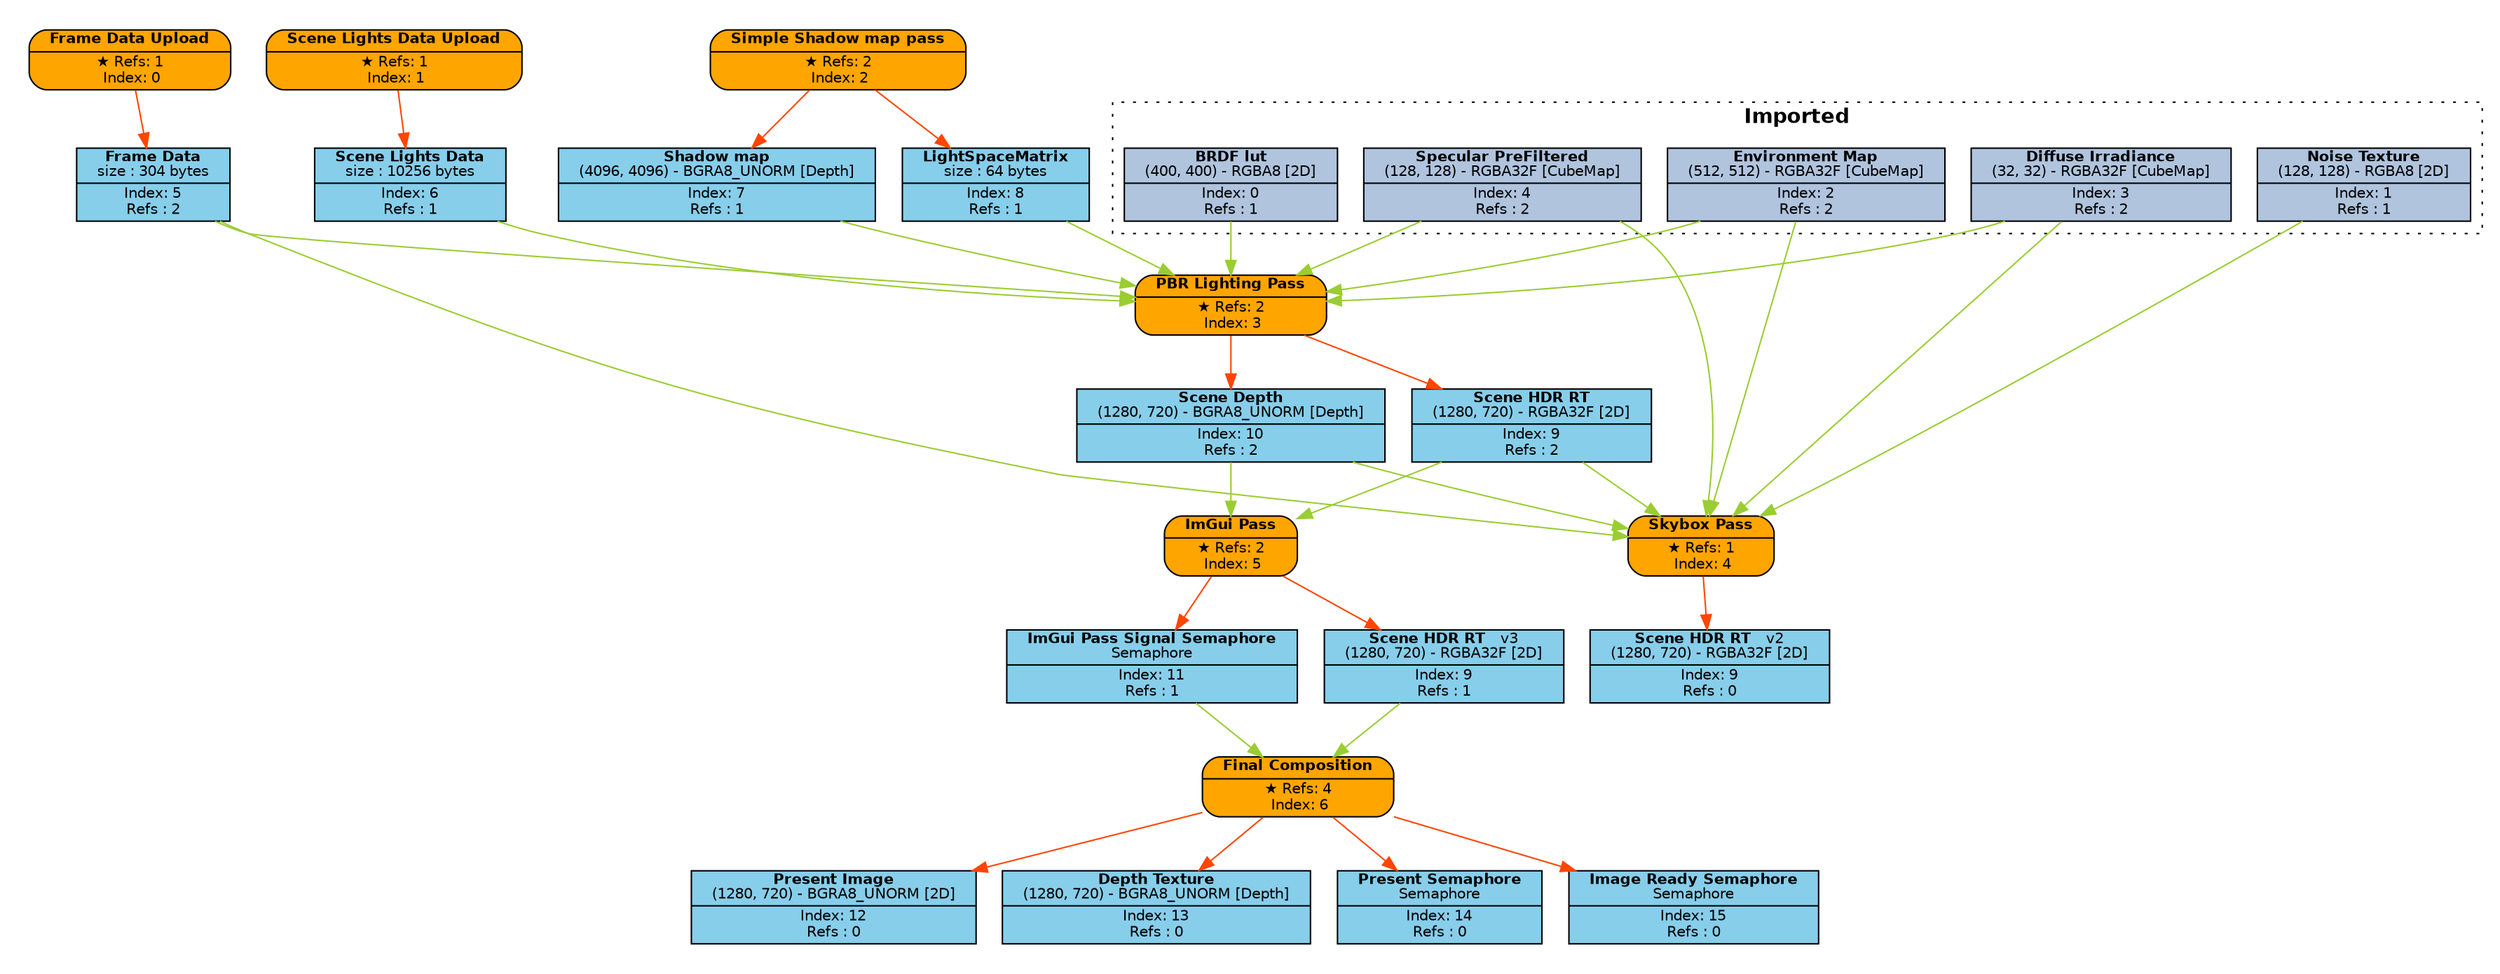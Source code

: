 digraph FrameGraph {
graph [style=invis, rankdir="TB" ordering=out, splines=spline]
node [shape=record, fontname="helvetica", fontsize=10, margin="0.2,0.03"]

P0 [label=<{ {<B>Frame Data Upload</B>} | {&#x2605; Refs: 1<BR/> Index: 0} }> style="rounded,filled", fillcolor=orange]
P1 [label=<{ {<B>Scene Lights Data Upload</B>} | {&#x2605; Refs: 1<BR/> Index: 1} }> style="rounded,filled", fillcolor=orange]
P2 [label=<{ {<B>Simple Shadow map pass</B>} | {&#x2605; Refs: 2<BR/> Index: 2} }> style="rounded,filled", fillcolor=orange]
P3 [label=<{ {<B>PBR Lighting Pass</B>} | {&#x2605; Refs: 2<BR/> Index: 3} }> style="rounded,filled", fillcolor=orange]
P4 [label=<{ {<B>Skybox Pass</B>} | {&#x2605; Refs: 1<BR/> Index: 4} }> style="rounded,filled", fillcolor=orange]
P5 [label=<{ {<B>ImGui Pass</B>} | {&#x2605; Refs: 2<BR/> Index: 5} }> style="rounded,filled", fillcolor=orange]
P6 [label=<{ {<B>Final Composition</B>} | {&#x2605; Refs: 4<BR/> Index: 6} }> style="rounded,filled", fillcolor=orange]

R0_1 [label=<{ {<B>BRDF lut</B><BR/>(400, 400) - RGBA8 [2D]} | {Index: 0<BR/>Refs : 1} }> style=filled, fillcolor=lightsteelblue]
R1_1 [label=<{ {<B>Noise Texture</B><BR/>(128, 128) - RGBA8 [2D]} | {Index: 1<BR/>Refs : 1} }> style=filled, fillcolor=lightsteelblue]
R2_1 [label=<{ {<B>Environment Map</B><BR/>(512, 512) - RGBA32F [CubeMap]} | {Index: 2<BR/>Refs : 2} }> style=filled, fillcolor=lightsteelblue]
R3_1 [label=<{ {<B>Diffuse Irradiance</B><BR/>(32, 32) - RGBA32F [CubeMap]} | {Index: 3<BR/>Refs : 2} }> style=filled, fillcolor=lightsteelblue]
R4_1 [label=<{ {<B>Specular PreFiltered</B><BR/>(128, 128) - RGBA32F [CubeMap]} | {Index: 4<BR/>Refs : 2} }> style=filled, fillcolor=lightsteelblue]
R5_1 [label=<{ {<B>Frame Data</B><BR/>size : 304 bytes} | {Index: 5<BR/>Refs : 2} }> style=filled, fillcolor=skyblue]
R6_1 [label=<{ {<B>Scene Lights Data</B><BR/>size : 10256 bytes} | {Index: 6<BR/>Refs : 1} }> style=filled, fillcolor=skyblue]
R7_1 [label=<{ {<B>Shadow map</B><BR/>(4096, 4096) - BGRA8_UNORM [Depth]} | {Index: 7<BR/>Refs : 1} }> style=filled, fillcolor=skyblue]
R8_1 [label=<{ {<B>LightSpaceMatrix</B><BR/>size : 64 bytes} | {Index: 8<BR/>Refs : 1} }> style=filled, fillcolor=skyblue]
R9_1 [label=<{ {<B>Scene HDR RT</B><BR/>(1280, 720) - RGBA32F [2D]} | {Index: 9<BR/>Refs : 2} }> style=filled, fillcolor=skyblue]
R10_1 [label=<{ {<B>Scene Depth</B><BR/>(1280, 720) - BGRA8_UNORM [Depth]} | {Index: 10<BR/>Refs : 2} }> style=filled, fillcolor=skyblue]
R9_2 [label=<{ {<B>Scene HDR RT</B>   <FONT>v2</FONT><BR/>(1280, 720) - RGBA32F [2D]} | {Index: 9<BR/>Refs : 0} }> style=filled, fillcolor=skyblue]
R11_1 [label=<{ {<B>ImGui Pass Signal Semaphore</B><BR/>Semaphore} | {Index: 11<BR/>Refs : 1} }> style=filled, fillcolor=skyblue]
R9_3 [label=<{ {<B>Scene HDR RT</B>   <FONT>v3</FONT><BR/>(1280, 720) - RGBA32F [2D]} | {Index: 9<BR/>Refs : 1} }> style=filled, fillcolor=skyblue]
R12_1 [label=<{ {<B>Present Image</B><BR/>(1280, 720) - BGRA8_UNORM [2D]} | {Index: 12<BR/>Refs : 0} }> style=filled, fillcolor=skyblue]
R13_1 [label=<{ {<B>Depth Texture</B><BR/>(1280, 720) - BGRA8_UNORM [Depth]} | {Index: 13<BR/>Refs : 0} }> style=filled, fillcolor=skyblue]
R14_1 [label=<{ {<B>Present Semaphore</B><BR/>Semaphore} | {Index: 14<BR/>Refs : 0} }> style=filled, fillcolor=skyblue]
R15_1 [label=<{ {<B>Image Ready Semaphore</B><BR/>Semaphore} | {Index: 15<BR/>Refs : 0} }> style=filled, fillcolor=skyblue]

P0 -> { R5_1 } [color=orangered]
P1 -> { R6_1 } [color=orangered]
P2 -> { R7_1 R8_1 } [color=orangered]
P3 -> { R9_1 R10_1 } [color=orangered]
P4 -> { R9_2 } [color=orangered]
P5 -> { R9_3 R11_1 } [color=orangered]
P6 -> { R12_1 R13_1 R14_1 R15_1 } [color=orangered]

R0_1 -> { P3 } [color=olivedrab3]
R1_1 -> { P4 } [color=olivedrab3]
R2_1 -> { P3 P4 } [color=olivedrab3]
R3_1 -> { P3 P4 } [color=olivedrab3]
R4_1 -> { P3 P4 } [color=olivedrab3]
R5_1 -> { P3 P4 } [color=olivedrab3]
R6_1 -> { P3 } [color=olivedrab3]
R7_1 -> { P3 } [color=olivedrab3]
R8_1 -> { P3 } [color=olivedrab3]
R9_1 -> { P4 P5 } [color=olivedrab3]
R10_1 -> { P4 P5 } [color=olivedrab3]
R9_2 -> { } [color=olivedrab3]
R11_1 -> { P6 } [color=olivedrab3]
R9_3 -> { P6 } [color=olivedrab3]
R12_1 -> { } [color=olivedrab3]
R13_1 -> { } [color=olivedrab3]
R14_1 -> { } [color=olivedrab3]
R15_1 -> { } [color=olivedrab3]

subgraph cluster_0 {
P0 R5_1 
}
subgraph cluster_1 {
P1 R6_1 
}
subgraph cluster_2 {
P2 R7_1 R8_1 
}
subgraph cluster_3 {
P3 R9_1 R10_1 
}
subgraph cluster_4 {
P4 
}
subgraph cluster_5 {
P5 R11_1 
}
subgraph cluster_6 {
P6 R12_1 R13_1 R14_1 R15_1 
}

subgraph cluster_imported_resources {
graph [style=dotted, fontname="helvetica", label=< <B>Imported</B> >]
R0_1 R1_1 R2_1 R3_1 R4_1 
}

}